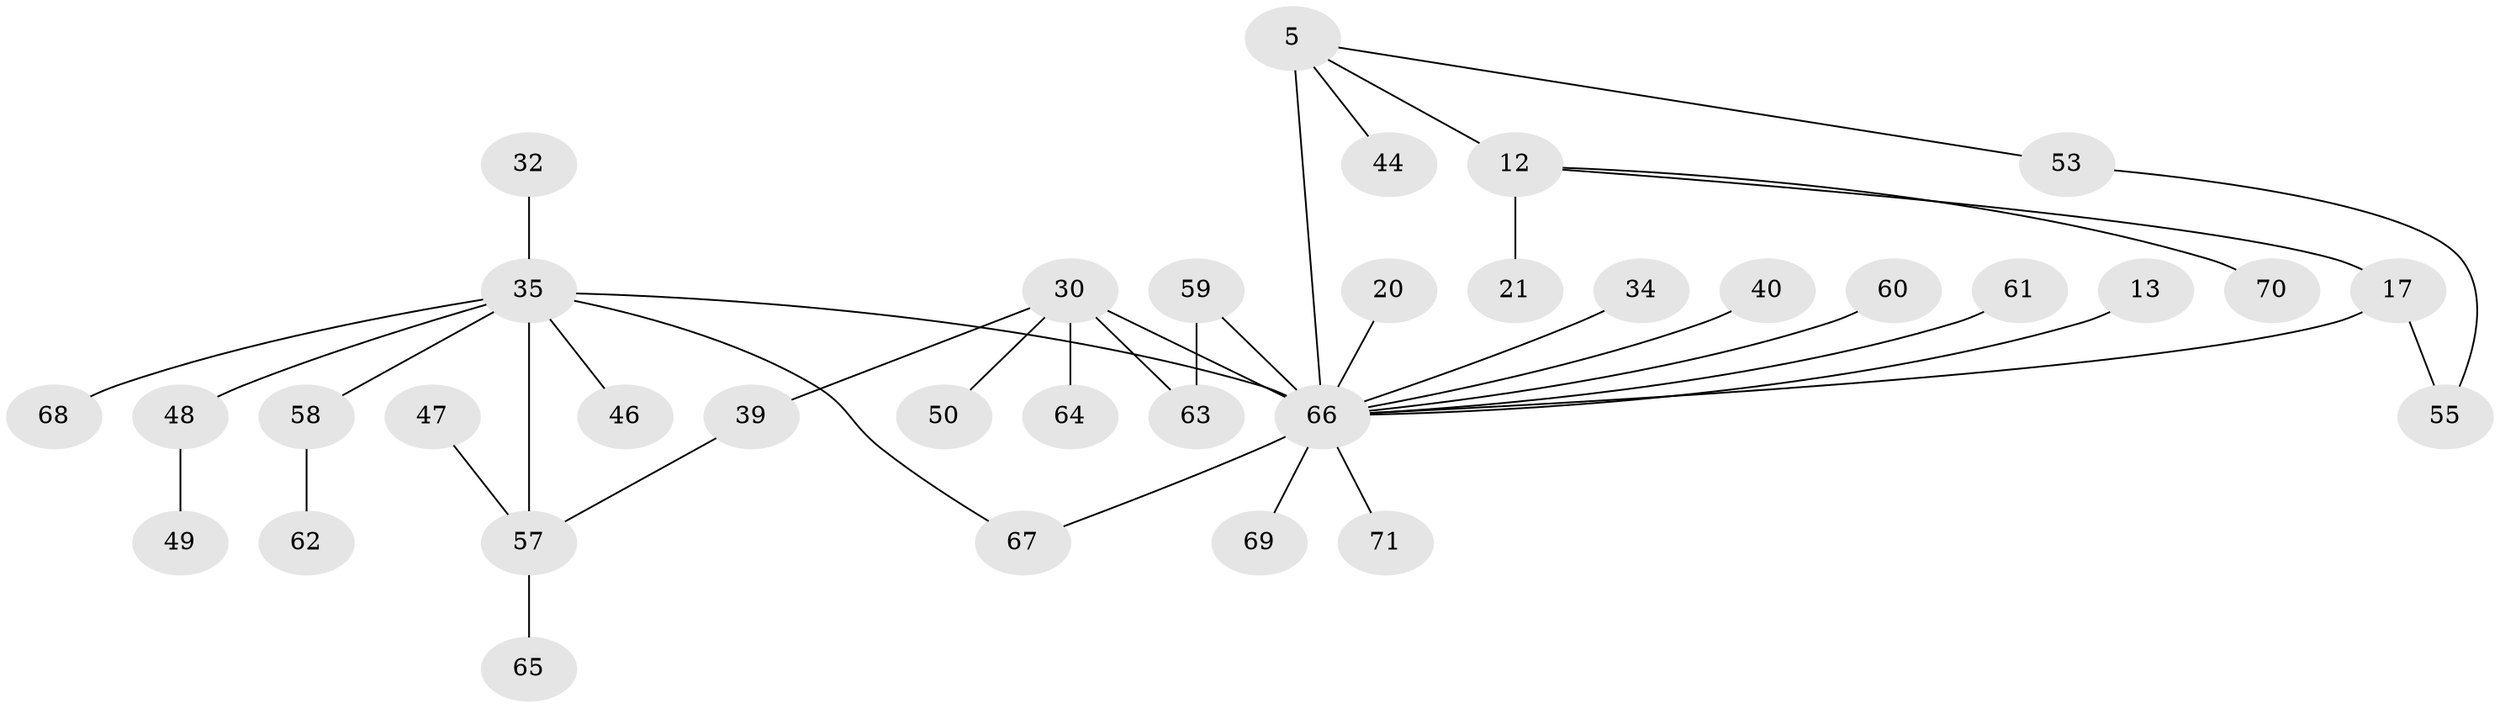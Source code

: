 // original degree distribution, {4: 0.08450704225352113, 9: 0.014084507042253521, 8: 0.014084507042253521, 2: 0.30985915492957744, 6: 0.028169014084507043, 3: 0.11267605633802817, 5: 0.08450704225352113, 1: 0.352112676056338}
// Generated by graph-tools (version 1.1) at 2025/42/03/09/25 04:42:24]
// undirected, 35 vertices, 39 edges
graph export_dot {
graph [start="1"]
  node [color=gray90,style=filled];
  5 [super="+3"];
  12;
  13;
  17;
  20;
  21;
  30 [super="+26+16"];
  32;
  34;
  35 [super="+7+15+31"];
  39;
  40;
  44 [super="+24"];
  46;
  47;
  48 [super="+38"];
  49;
  50;
  53 [super="+25"];
  55;
  57 [super="+54"];
  58 [super="+51"];
  59 [super="+52"];
  60 [super="+4+36"];
  61;
  62;
  63;
  64;
  65;
  66 [super="+56+23+41"];
  67 [super="+45"];
  68;
  69;
  70;
  71;
  5 -- 12 [weight=2];
  5 -- 66 [weight=8];
  5 -- 44;
  5 -- 53;
  12 -- 21;
  12 -- 70;
  12 -- 17;
  13 -- 66;
  17 -- 55;
  17 -- 66 [weight=2];
  20 -- 66;
  30 -- 50;
  30 -- 64;
  30 -- 39;
  30 -- 63;
  30 -- 66 [weight=2];
  32 -- 35;
  34 -- 66;
  35 -- 57 [weight=2];
  35 -- 66 [weight=2];
  35 -- 68;
  35 -- 46;
  35 -- 58;
  35 -- 48;
  35 -- 67;
  39 -- 57;
  40 -- 66;
  47 -- 57;
  48 -- 49;
  53 -- 55;
  57 -- 65;
  58 -- 62;
  59 -- 66;
  59 -- 63;
  60 -- 66 [weight=2];
  61 -- 66;
  66 -- 69;
  66 -- 71;
  66 -- 67;
}
